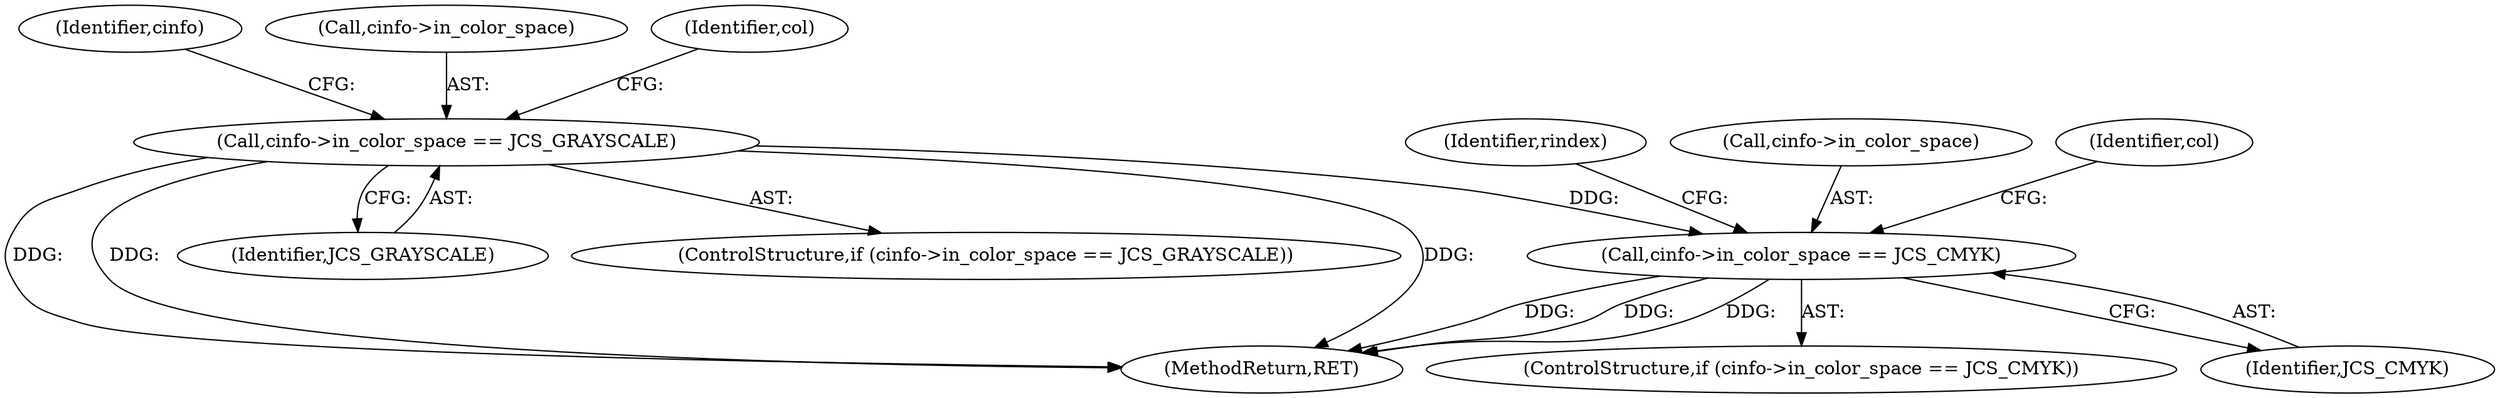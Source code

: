 digraph "0_libjpeg-turbo_9c78a04df4e44ef6487eee99c4258397f4fdca55@API" {
"1000236" [label="(Call,cinfo->in_color_space == JCS_CMYK)"];
"1000194" [label="(Call,cinfo->in_color_space == JCS_GRAYSCALE)"];
"1000300" [label="(Identifier,rindex)"];
"1000193" [label="(ControlStructure,if (cinfo->in_color_space == JCS_GRAYSCALE))"];
"1000235" [label="(ControlStructure,if (cinfo->in_color_space == JCS_CMYK))"];
"1000237" [label="(Call,cinfo->in_color_space)"];
"1000240" [label="(Identifier,JCS_CMYK)"];
"1000244" [label="(Identifier,col)"];
"1000462" [label="(MethodReturn,RET)"];
"1000238" [label="(Identifier,cinfo)"];
"1000236" [label="(Call,cinfo->in_color_space == JCS_CMYK)"];
"1000198" [label="(Identifier,JCS_GRAYSCALE)"];
"1000195" [label="(Call,cinfo->in_color_space)"];
"1000202" [label="(Identifier,col)"];
"1000194" [label="(Call,cinfo->in_color_space == JCS_GRAYSCALE)"];
"1000236" -> "1000235"  [label="AST: "];
"1000236" -> "1000240"  [label="CFG: "];
"1000237" -> "1000236"  [label="AST: "];
"1000240" -> "1000236"  [label="AST: "];
"1000244" -> "1000236"  [label="CFG: "];
"1000300" -> "1000236"  [label="CFG: "];
"1000236" -> "1000462"  [label="DDG: "];
"1000236" -> "1000462"  [label="DDG: "];
"1000236" -> "1000462"  [label="DDG: "];
"1000194" -> "1000236"  [label="DDG: "];
"1000194" -> "1000193"  [label="AST: "];
"1000194" -> "1000198"  [label="CFG: "];
"1000195" -> "1000194"  [label="AST: "];
"1000198" -> "1000194"  [label="AST: "];
"1000202" -> "1000194"  [label="CFG: "];
"1000238" -> "1000194"  [label="CFG: "];
"1000194" -> "1000462"  [label="DDG: "];
"1000194" -> "1000462"  [label="DDG: "];
"1000194" -> "1000462"  [label="DDG: "];
}
